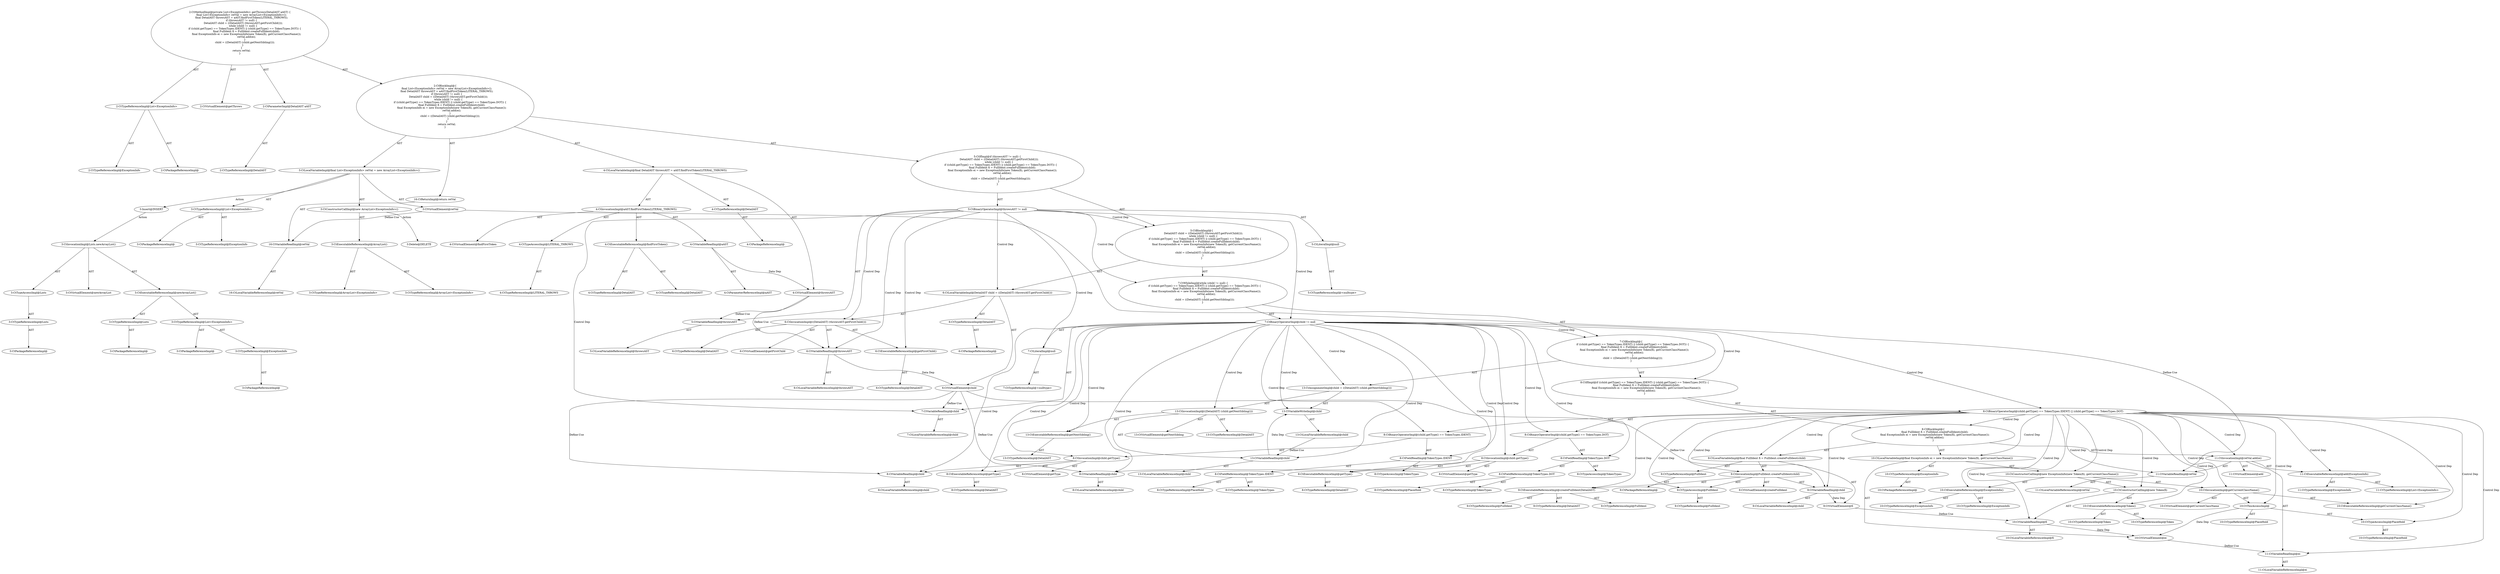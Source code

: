 digraph "getThrows#?,DetailAST" {
0 [label="2:CtTypeReferenceImpl@List<ExceptionInfo>" shape=ellipse]
1 [label="2:CtPackageReferenceImpl@" shape=ellipse]
2 [label="2:CtTypeReferenceImpl@ExceptionInfo" shape=ellipse]
3 [label="2:CtVirtualElement@getThrows" shape=ellipse]
4 [label="2:CtParameterImpl@DetailAST aAST" shape=ellipse]
5 [label="2:CtTypeReferenceImpl@DetailAST" shape=ellipse]
6 [label="3:CtTypeReferenceImpl@List<ExceptionInfo>" shape=ellipse]
7 [label="3:CtPackageReferenceImpl@" shape=ellipse]
8 [label="3:CtTypeReferenceImpl@ExceptionInfo" shape=ellipse]
9 [label="3:CtExecutableReferenceImpl@ArrayList()" shape=ellipse]
10 [label="3:CtTypeReferenceImpl@ArrayList<ExceptionInfo>" shape=ellipse]
11 [label="3:CtTypeReferenceImpl@ArrayList<ExceptionInfo>" shape=ellipse]
12 [label="3:CtConstructorCallImpl@new ArrayList<ExceptionInfo>()" shape=ellipse]
13 [label="3:CtVirtualElement@retVal" shape=ellipse]
14 [label="3:CtLocalVariableImpl@final List<ExceptionInfo> retVal = new ArrayList<ExceptionInfo>()" shape=ellipse]
15 [label="4:CtTypeReferenceImpl@DetailAST" shape=ellipse]
16 [label="4:CtPackageReferenceImpl@" shape=ellipse]
17 [label="4:CtExecutableReferenceImpl@findFirstToken()" shape=ellipse]
18 [label="4:CtTypeReferenceImpl@DetailAST" shape=ellipse]
19 [label="4:CtTypeReferenceImpl@DetailAST" shape=ellipse]
20 [label="4:CtVirtualElement@findFirstToken" shape=ellipse]
21 [label="4:CtVariableReadImpl@aAST" shape=ellipse]
22 [label="4:CtParameterReferenceImpl@aAST" shape=ellipse]
23 [label="4:CtTypeAccessImpl@LITERAL_THROWS" shape=ellipse]
24 [label="4:CtTypeReferenceImpl@LITERAL_THROWS" shape=ellipse]
25 [label="4:CtInvocationImpl@aAST.findFirstToken(LITERAL_THROWS)" shape=ellipse]
26 [label="4:CtVirtualElement@throwsAST" shape=ellipse]
27 [label="4:CtLocalVariableImpl@final DetailAST throwsAST = aAST.findFirstToken(LITERAL_THROWS)" shape=ellipse]
28 [label="5:CtVariableReadImpl@throwsAST" shape=ellipse]
29 [label="5:CtLocalVariableReferenceImpl@throwsAST" shape=ellipse]
30 [label="5:CtLiteralImpl@null" shape=ellipse]
31 [label="5:CtTypeReferenceImpl@<nulltype>" shape=ellipse]
32 [label="5:CtBinaryOperatorImpl@throwsAST != null" shape=ellipse]
33 [label="6:CtTypeReferenceImpl@DetailAST" shape=ellipse]
34 [label="6:CtPackageReferenceImpl@" shape=ellipse]
35 [label="6:CtExecutableReferenceImpl@getFirstChild()" shape=ellipse]
36 [label="6:CtTypeReferenceImpl@DetailAST" shape=ellipse]
37 [label="6:CtVirtualElement@getFirstChild" shape=ellipse]
38 [label="6:CtVariableReadImpl@throwsAST" shape=ellipse]
39 [label="6:CtLocalVariableReferenceImpl@throwsAST" shape=ellipse]
40 [label="6:CtInvocationImpl@((DetailAST) (throwsAST.getFirstChild()))" shape=ellipse]
41 [label="6:CtTypeReferenceImpl@DetailAST" shape=ellipse]
42 [label="6:CtVirtualElement@child" shape=ellipse]
43 [label="6:CtLocalVariableImpl@DetailAST child = ((DetailAST) (throwsAST.getFirstChild()))" shape=ellipse]
44 [label="7:CtVariableReadImpl@child" shape=ellipse]
45 [label="7:CtLocalVariableReferenceImpl@child" shape=ellipse]
46 [label="7:CtLiteralImpl@null" shape=ellipse]
47 [label="7:CtTypeReferenceImpl@<nulltype>" shape=ellipse]
48 [label="7:CtBinaryOperatorImpl@child != null" shape=ellipse]
49 [label="8:CtExecutableReferenceImpl@getType()" shape=ellipse]
50 [label="8:CtTypeReferenceImpl@DetailAST" shape=ellipse]
51 [label="8:CtVirtualElement@getType" shape=ellipse]
52 [label="8:CtVariableReadImpl@child" shape=ellipse]
53 [label="8:CtLocalVariableReferenceImpl@child" shape=ellipse]
54 [label="8:CtInvocationImpl@child.getType()" shape=ellipse]
55 [label="8:CtFieldReferenceImpl@TokenTypes.IDENT" shape=ellipse]
56 [label="8:CtTypeReferenceImpl@TokenTypes" shape=ellipse]
57 [label="8:CtTypeReferenceImpl@PlaceHold" shape=ellipse]
58 [label="8:CtFieldReadImpl@TokenTypes.IDENT" shape=ellipse]
59 [label="8:CtTypeAccessImpl@TokenTypes" shape=ellipse]
60 [label="8:CtBinaryOperatorImpl@(child.getType() == TokenTypes.IDENT)" shape=ellipse]
61 [label="8:CtExecutableReferenceImpl@getType()" shape=ellipse]
62 [label="8:CtTypeReferenceImpl@DetailAST" shape=ellipse]
63 [label="8:CtVirtualElement@getType" shape=ellipse]
64 [label="8:CtVariableReadImpl@child" shape=ellipse]
65 [label="8:CtLocalVariableReferenceImpl@child" shape=ellipse]
66 [label="8:CtInvocationImpl@child.getType()" shape=ellipse]
67 [label="8:CtFieldReferenceImpl@TokenTypes.DOT" shape=ellipse]
68 [label="8:CtTypeReferenceImpl@TokenTypes" shape=ellipse]
69 [label="8:CtTypeReferenceImpl@PlaceHold" shape=ellipse]
70 [label="8:CtFieldReadImpl@TokenTypes.DOT" shape=ellipse]
71 [label="8:CtTypeAccessImpl@TokenTypes" shape=ellipse]
72 [label="8:CtBinaryOperatorImpl@(child.getType() == TokenTypes.DOT)" shape=ellipse]
73 [label="8:CtBinaryOperatorImpl@(child.getType() == TokenTypes.IDENT) || (child.getType() == TokenTypes.DOT)" shape=ellipse]
74 [label="9:CtTypeReferenceImpl@FullIdent" shape=ellipse]
75 [label="9:CtPackageReferenceImpl@" shape=ellipse]
76 [label="9:CtExecutableReferenceImpl@createFullIdent(DetailAST)" shape=ellipse]
77 [label="9:CtTypeReferenceImpl@FullIdent" shape=ellipse]
78 [label="9:CtTypeReferenceImpl@FullIdent" shape=ellipse]
79 [label="9:CtTypeReferenceImpl@DetailAST" shape=ellipse]
80 [label="9:CtVirtualElement@createFullIdent" shape=ellipse]
81 [label="9:CtTypeAccessImpl@FullIdent" shape=ellipse]
82 [label="9:CtTypeReferenceImpl@FullIdent" shape=ellipse]
83 [label="9:CtVariableReadImpl@child" shape=ellipse]
84 [label="9:CtLocalVariableReferenceImpl@child" shape=ellipse]
85 [label="9:CtInvocationImpl@FullIdent.createFullIdent(child)" shape=ellipse]
86 [label="9:CtVirtualElement@fi" shape=ellipse]
87 [label="9:CtLocalVariableImpl@final FullIdent fi = FullIdent.createFullIdent(child)" shape=ellipse]
88 [label="10:CtTypeReferenceImpl@ExceptionInfo" shape=ellipse]
89 [label="10:CtPackageReferenceImpl@" shape=ellipse]
90 [label="10:CtExecutableReferenceImpl@ExceptionInfo()" shape=ellipse]
91 [label="10:CtTypeReferenceImpl@ExceptionInfo" shape=ellipse]
92 [label="10:CtTypeReferenceImpl@ExceptionInfo" shape=ellipse]
93 [label="10:CtExecutableReferenceImpl@Token()" shape=ellipse]
94 [label="10:CtTypeReferenceImpl@Token" shape=ellipse]
95 [label="10:CtTypeReferenceImpl@Token" shape=ellipse]
96 [label="10:CtVariableReadImpl@fi" shape=ellipse]
97 [label="10:CtLocalVariableReferenceImpl@fi" shape=ellipse]
98 [label="10:CtConstructorCallImpl@new Token(fi)" shape=ellipse]
99 [label="10:CtExecutableReferenceImpl@getCurrentClassName()" shape=ellipse]
100 [label="10:CtVirtualElement@getCurrentClassName" shape=ellipse]
101 [label="10:CtTypeAccessImpl@PlaceHold" shape=ellipse]
102 [label="10:CtTypeReferenceImpl@PlaceHold" shape=ellipse]
103 [label="10:CtThisAccessImpl@" shape=ellipse]
104 [label="10:CtTypeReferenceImpl@PlaceHold" shape=ellipse]
105 [label="10:CtInvocationImpl@getCurrentClassName()" shape=ellipse]
106 [label="10:CtConstructorCallImpl@new ExceptionInfo(new Token(fi), getCurrentClassName())" shape=ellipse]
107 [label="10:CtVirtualElement@ei" shape=ellipse]
108 [label="10:CtLocalVariableImpl@final ExceptionInfo ei = new ExceptionInfo(new Token(fi), getCurrentClassName())" shape=ellipse]
109 [label="11:CtExecutableReferenceImpl@add(ExceptionInfo)" shape=ellipse]
110 [label="11:CtTypeReferenceImpl@List<ExceptionInfo>" shape=ellipse]
111 [label="11:CtTypeReferenceImpl@ExceptionInfo" shape=ellipse]
112 [label="11:CtVirtualElement@add" shape=ellipse]
113 [label="11:CtVariableReadImpl@retVal" shape=ellipse]
114 [label="11:CtLocalVariableReferenceImpl@retVal" shape=ellipse]
115 [label="11:CtVariableReadImpl@ei" shape=ellipse]
116 [label="11:CtLocalVariableReferenceImpl@ei" shape=ellipse]
117 [label="11:CtInvocationImpl@retVal.add(ei)" shape=ellipse]
118 [label="8:CtBlockImpl@\{
    final FullIdent fi = FullIdent.createFullIdent(child);
    final ExceptionInfo ei = new ExceptionInfo(new Token(fi), getCurrentClassName());
    retVal.add(ei);
\}" shape=ellipse]
119 [label="8:CtIfImpl@if ((child.getType() == TokenTypes.IDENT) || (child.getType() == TokenTypes.DOT)) \{
    final FullIdent fi = FullIdent.createFullIdent(child);
    final ExceptionInfo ei = new ExceptionInfo(new Token(fi), getCurrentClassName());
    retVal.add(ei);
\}" shape=ellipse]
120 [label="13:CtVariableWriteImpl@child" shape=ellipse]
121 [label="13:CtLocalVariableReferenceImpl@child" shape=ellipse]
122 [label="13:CtExecutableReferenceImpl@getNextSibling()" shape=ellipse]
123 [label="13:CtTypeReferenceImpl@DetailAST" shape=ellipse]
124 [label="13:CtVirtualElement@getNextSibling" shape=ellipse]
125 [label="13:CtVariableReadImpl@child" shape=ellipse]
126 [label="13:CtLocalVariableReferenceImpl@child" shape=ellipse]
127 [label="13:CtInvocationImpl@((DetailAST) (child.getNextSibling()))" shape=ellipse]
128 [label="13:CtTypeReferenceImpl@DetailAST" shape=ellipse]
129 [label="13:CtAssignmentImpl@child = ((DetailAST) (child.getNextSibling()))" shape=ellipse]
130 [label="7:CtBlockImpl@\{
    if ((child.getType() == TokenTypes.IDENT) || (child.getType() == TokenTypes.DOT)) \{
        final FullIdent fi = FullIdent.createFullIdent(child);
        final ExceptionInfo ei = new ExceptionInfo(new Token(fi), getCurrentClassName());
        retVal.add(ei);
    \}
    child = ((DetailAST) (child.getNextSibling()));
\}" shape=ellipse]
131 [label="7:CtWhileImpl@while (child != null) \{
    if ((child.getType() == TokenTypes.IDENT) || (child.getType() == TokenTypes.DOT)) \{
        final FullIdent fi = FullIdent.createFullIdent(child);
        final ExceptionInfo ei = new ExceptionInfo(new Token(fi), getCurrentClassName());
        retVal.add(ei);
    \}
    child = ((DetailAST) (child.getNextSibling()));
\} " shape=ellipse]
132 [label="5:CtBlockImpl@\{
    DetailAST child = ((DetailAST) (throwsAST.getFirstChild()));
    while (child != null) \{
        if ((child.getType() == TokenTypes.IDENT) || (child.getType() == TokenTypes.DOT)) \{
            final FullIdent fi = FullIdent.createFullIdent(child);
            final ExceptionInfo ei = new ExceptionInfo(new Token(fi), getCurrentClassName());
            retVal.add(ei);
        \}
        child = ((DetailAST) (child.getNextSibling()));
    \} 
\}" shape=ellipse]
133 [label="5:CtIfImpl@if (throwsAST != null) \{
    DetailAST child = ((DetailAST) (throwsAST.getFirstChild()));
    while (child != null) \{
        if ((child.getType() == TokenTypes.IDENT) || (child.getType() == TokenTypes.DOT)) \{
            final FullIdent fi = FullIdent.createFullIdent(child);
            final ExceptionInfo ei = new ExceptionInfo(new Token(fi), getCurrentClassName());
            retVal.add(ei);
        \}
        child = ((DetailAST) (child.getNextSibling()));
    \} 
\}" shape=ellipse]
134 [label="16:CtVariableReadImpl@retVal" shape=ellipse]
135 [label="16:CtLocalVariableReferenceImpl@retVal" shape=ellipse]
136 [label="16:CtReturnImpl@return retVal" shape=ellipse]
137 [label="2:CtBlockImpl@\{
    final List<ExceptionInfo> retVal = new ArrayList<ExceptionInfo>();
    final DetailAST throwsAST = aAST.findFirstToken(LITERAL_THROWS);
    if (throwsAST != null) \{
        DetailAST child = ((DetailAST) (throwsAST.getFirstChild()));
        while (child != null) \{
            if ((child.getType() == TokenTypes.IDENT) || (child.getType() == TokenTypes.DOT)) \{
                final FullIdent fi = FullIdent.createFullIdent(child);
                final ExceptionInfo ei = new ExceptionInfo(new Token(fi), getCurrentClassName());
                retVal.add(ei);
            \}
            child = ((DetailAST) (child.getNextSibling()));
        \} 
    \}
    return retVal;
\}" shape=ellipse]
138 [label="2:CtMethodImpl@private List<ExceptionInfo> getThrows(DetailAST aAST) \{
    final List<ExceptionInfo> retVal = new ArrayList<ExceptionInfo>();
    final DetailAST throwsAST = aAST.findFirstToken(LITERAL_THROWS);
    if (throwsAST != null) \{
        DetailAST child = ((DetailAST) (throwsAST.getFirstChild()));
        while (child != null) \{
            if ((child.getType() == TokenTypes.IDENT) || (child.getType() == TokenTypes.DOT)) \{
                final FullIdent fi = FullIdent.createFullIdent(child);
                final ExceptionInfo ei = new ExceptionInfo(new Token(fi), getCurrentClassName());
                retVal.add(ei);
            \}
            child = ((DetailAST) (child.getNextSibling()));
        \} 
    \}
    return retVal;
\}" shape=ellipse]
139 [label="3:Delete@DELETE" shape=ellipse]
140 [label="3:Insert@INSERT" shape=ellipse]
141 [label="3:CtPackageReferenceImpl@" shape=ellipse]
142 [label="3:CtTypeReferenceImpl@Lists" shape=ellipse]
143 [label="3:CtTypeAccessImpl@Lists" shape=ellipse]
144 [label="3:CtPackageReferenceImpl@" shape=ellipse]
145 [label="3:CtTypeReferenceImpl@Lists" shape=ellipse]
146 [label="3:CtPackageReferenceImpl@" shape=ellipse]
147 [label="3:CtPackageReferenceImpl@" shape=ellipse]
148 [label="3:CtTypeReferenceImpl@ExceptionInfo" shape=ellipse]
149 [label="3:CtTypeReferenceImpl@List<ExceptionInfo>" shape=ellipse]
150 [label="3:CtExecutableReferenceImpl@newArrayList()" shape=ellipse]
151 [label="3:CtInvocationImpl@Lists.newArrayList()" shape=ellipse]
152 [label="3:CtVirtualElement@newArrayList" shape=ellipse]
0 -> 1 [label="AST"];
0 -> 2 [label="AST"];
4 -> 5 [label="AST"];
6 -> 7 [label="AST"];
6 -> 8 [label="AST"];
9 -> 10 [label="AST"];
9 -> 11 [label="AST"];
12 -> 9 [label="AST"];
12 -> 139 [label="Action"];
13 -> 113 [label="Define-Use"];
13 -> 134 [label="Define-Use"];
14 -> 13 [label="AST"];
14 -> 6 [label="AST"];
14 -> 12 [label="AST"];
14 -> 140 [label="Action"];
15 -> 16 [label="AST"];
17 -> 18 [label="AST"];
17 -> 19 [label="AST"];
21 -> 22 [label="AST"];
21 -> 26 [label="Data Dep"];
23 -> 24 [label="AST"];
25 -> 20 [label="AST"];
25 -> 21 [label="AST"];
25 -> 17 [label="AST"];
25 -> 23 [label="AST"];
26 -> 28 [label="Define-Use"];
26 -> 38 [label="Define-Use"];
27 -> 26 [label="AST"];
27 -> 15 [label="AST"];
27 -> 25 [label="AST"];
28 -> 29 [label="AST"];
30 -> 31 [label="AST"];
32 -> 28 [label="AST"];
32 -> 30 [label="AST"];
32 -> 132 [label="Control Dep"];
32 -> 43 [label="Control Dep"];
32 -> 40 [label="Control Dep"];
32 -> 35 [label="Control Dep"];
32 -> 38 [label="Control Dep"];
32 -> 131 [label="Control Dep"];
32 -> 48 [label="Control Dep"];
32 -> 44 [label="Control Dep"];
32 -> 46 [label="Control Dep"];
33 -> 34 [label="AST"];
35 -> 36 [label="AST"];
38 -> 39 [label="AST"];
38 -> 42 [label="Data Dep"];
40 -> 37 [label="AST"];
40 -> 41 [label="AST"];
40 -> 38 [label="AST"];
40 -> 35 [label="AST"];
42 -> 44 [label="Define-Use"];
42 -> 52 [label="Define-Use"];
42 -> 64 [label="Define-Use"];
42 -> 83 [label="Define-Use"];
43 -> 42 [label="AST"];
43 -> 33 [label="AST"];
43 -> 40 [label="AST"];
44 -> 45 [label="AST"];
46 -> 47 [label="AST"];
48 -> 44 [label="AST"];
48 -> 46 [label="AST"];
48 -> 130 [label="Control Dep"];
48 -> 119 [label="Control Dep"];
48 -> 73 [label="Control Dep"];
48 -> 60 [label="Control Dep"];
48 -> 54 [label="Control Dep"];
48 -> 49 [label="Control Dep"];
48 -> 52 [label="Control Dep"];
48 -> 58 [label="Control Dep"];
48 -> 72 [label="Control Dep"];
48 -> 66 [label="Control Dep"];
48 -> 61 [label="Control Dep"];
48 -> 64 [label="Control Dep"];
48 -> 70 [label="Control Dep"];
48 -> 129 [label="Control Dep"];
48 -> 120 [label="Control Dep"];
48 -> 127 [label="Control Dep"];
48 -> 122 [label="Control Dep"];
48 -> 125 [label="Control Dep"];
49 -> 50 [label="AST"];
52 -> 53 [label="AST"];
54 -> 51 [label="AST"];
54 -> 52 [label="AST"];
54 -> 49 [label="AST"];
55 -> 56 [label="AST"];
55 -> 57 [label="AST"];
58 -> 59 [label="AST"];
58 -> 55 [label="AST"];
60 -> 54 [label="AST"];
60 -> 58 [label="AST"];
61 -> 62 [label="AST"];
64 -> 65 [label="AST"];
66 -> 63 [label="AST"];
66 -> 64 [label="AST"];
66 -> 61 [label="AST"];
67 -> 68 [label="AST"];
67 -> 69 [label="AST"];
70 -> 71 [label="AST"];
70 -> 67 [label="AST"];
72 -> 66 [label="AST"];
72 -> 70 [label="AST"];
73 -> 60 [label="AST"];
73 -> 72 [label="AST"];
73 -> 118 [label="Control Dep"];
73 -> 87 [label="Control Dep"];
73 -> 85 [label="Control Dep"];
73 -> 76 [label="Control Dep"];
73 -> 81 [label="Control Dep"];
73 -> 83 [label="Control Dep"];
73 -> 108 [label="Control Dep"];
73 -> 106 [label="Control Dep"];
73 -> 90 [label="Control Dep"];
73 -> 98 [label="Control Dep"];
73 -> 93 [label="Control Dep"];
73 -> 96 [label="Control Dep"];
73 -> 105 [label="Control Dep"];
73 -> 99 [label="Control Dep"];
73 -> 103 [label="Control Dep"];
73 -> 101 [label="Control Dep"];
73 -> 117 [label="Control Dep"];
73 -> 109 [label="Control Dep"];
73 -> 113 [label="Control Dep"];
73 -> 115 [label="Control Dep"];
74 -> 75 [label="AST"];
76 -> 77 [label="AST"];
76 -> 78 [label="AST"];
76 -> 79 [label="AST"];
81 -> 82 [label="AST"];
83 -> 84 [label="AST"];
83 -> 86 [label="Data Dep"];
85 -> 80 [label="AST"];
85 -> 81 [label="AST"];
85 -> 76 [label="AST"];
85 -> 83 [label="AST"];
86 -> 96 [label="Define-Use"];
87 -> 86 [label="AST"];
87 -> 74 [label="AST"];
87 -> 85 [label="AST"];
88 -> 89 [label="AST"];
90 -> 91 [label="AST"];
90 -> 92 [label="AST"];
93 -> 94 [label="AST"];
93 -> 95 [label="AST"];
96 -> 97 [label="AST"];
96 -> 107 [label="Data Dep"];
98 -> 93 [label="AST"];
98 -> 96 [label="AST"];
101 -> 102 [label="AST"];
103 -> 104 [label="AST"];
103 -> 101 [label="AST"];
103 -> 107 [label="Data Dep"];
105 -> 100 [label="AST"];
105 -> 103 [label="AST"];
105 -> 99 [label="AST"];
106 -> 90 [label="AST"];
106 -> 98 [label="AST"];
106 -> 105 [label="AST"];
107 -> 115 [label="Define-Use"];
108 -> 107 [label="AST"];
108 -> 88 [label="AST"];
108 -> 106 [label="AST"];
109 -> 110 [label="AST"];
109 -> 111 [label="AST"];
113 -> 114 [label="AST"];
115 -> 116 [label="AST"];
117 -> 112 [label="AST"];
117 -> 113 [label="AST"];
117 -> 109 [label="AST"];
117 -> 115 [label="AST"];
118 -> 87 [label="AST"];
118 -> 108 [label="AST"];
118 -> 117 [label="AST"];
119 -> 73 [label="AST"];
119 -> 118 [label="AST"];
120 -> 121 [label="AST"];
121 -> 125 [label="Define-Use"];
122 -> 123 [label="AST"];
125 -> 126 [label="AST"];
125 -> 120 [label="Data Dep"];
127 -> 124 [label="AST"];
127 -> 128 [label="AST"];
127 -> 125 [label="AST"];
127 -> 122 [label="AST"];
129 -> 120 [label="AST"];
129 -> 127 [label="AST"];
130 -> 119 [label="AST"];
130 -> 129 [label="AST"];
131 -> 48 [label="AST"];
131 -> 130 [label="AST"];
132 -> 43 [label="AST"];
132 -> 131 [label="AST"];
133 -> 32 [label="AST"];
133 -> 132 [label="AST"];
134 -> 135 [label="AST"];
136 -> 134 [label="AST"];
137 -> 14 [label="AST"];
137 -> 27 [label="AST"];
137 -> 133 [label="AST"];
137 -> 136 [label="AST"];
138 -> 3 [label="AST"];
138 -> 0 [label="AST"];
138 -> 4 [label="AST"];
138 -> 137 [label="AST"];
140 -> 151 [label="Action"];
142 -> 141 [label="AST"];
143 -> 142 [label="AST"];
145 -> 144 [label="AST"];
148 -> 147 [label="AST"];
149 -> 146 [label="AST"];
149 -> 148 [label="AST"];
150 -> 145 [label="AST"];
150 -> 149 [label="AST"];
151 -> 152 [label="AST"];
151 -> 143 [label="AST"];
151 -> 150 [label="AST"];
}